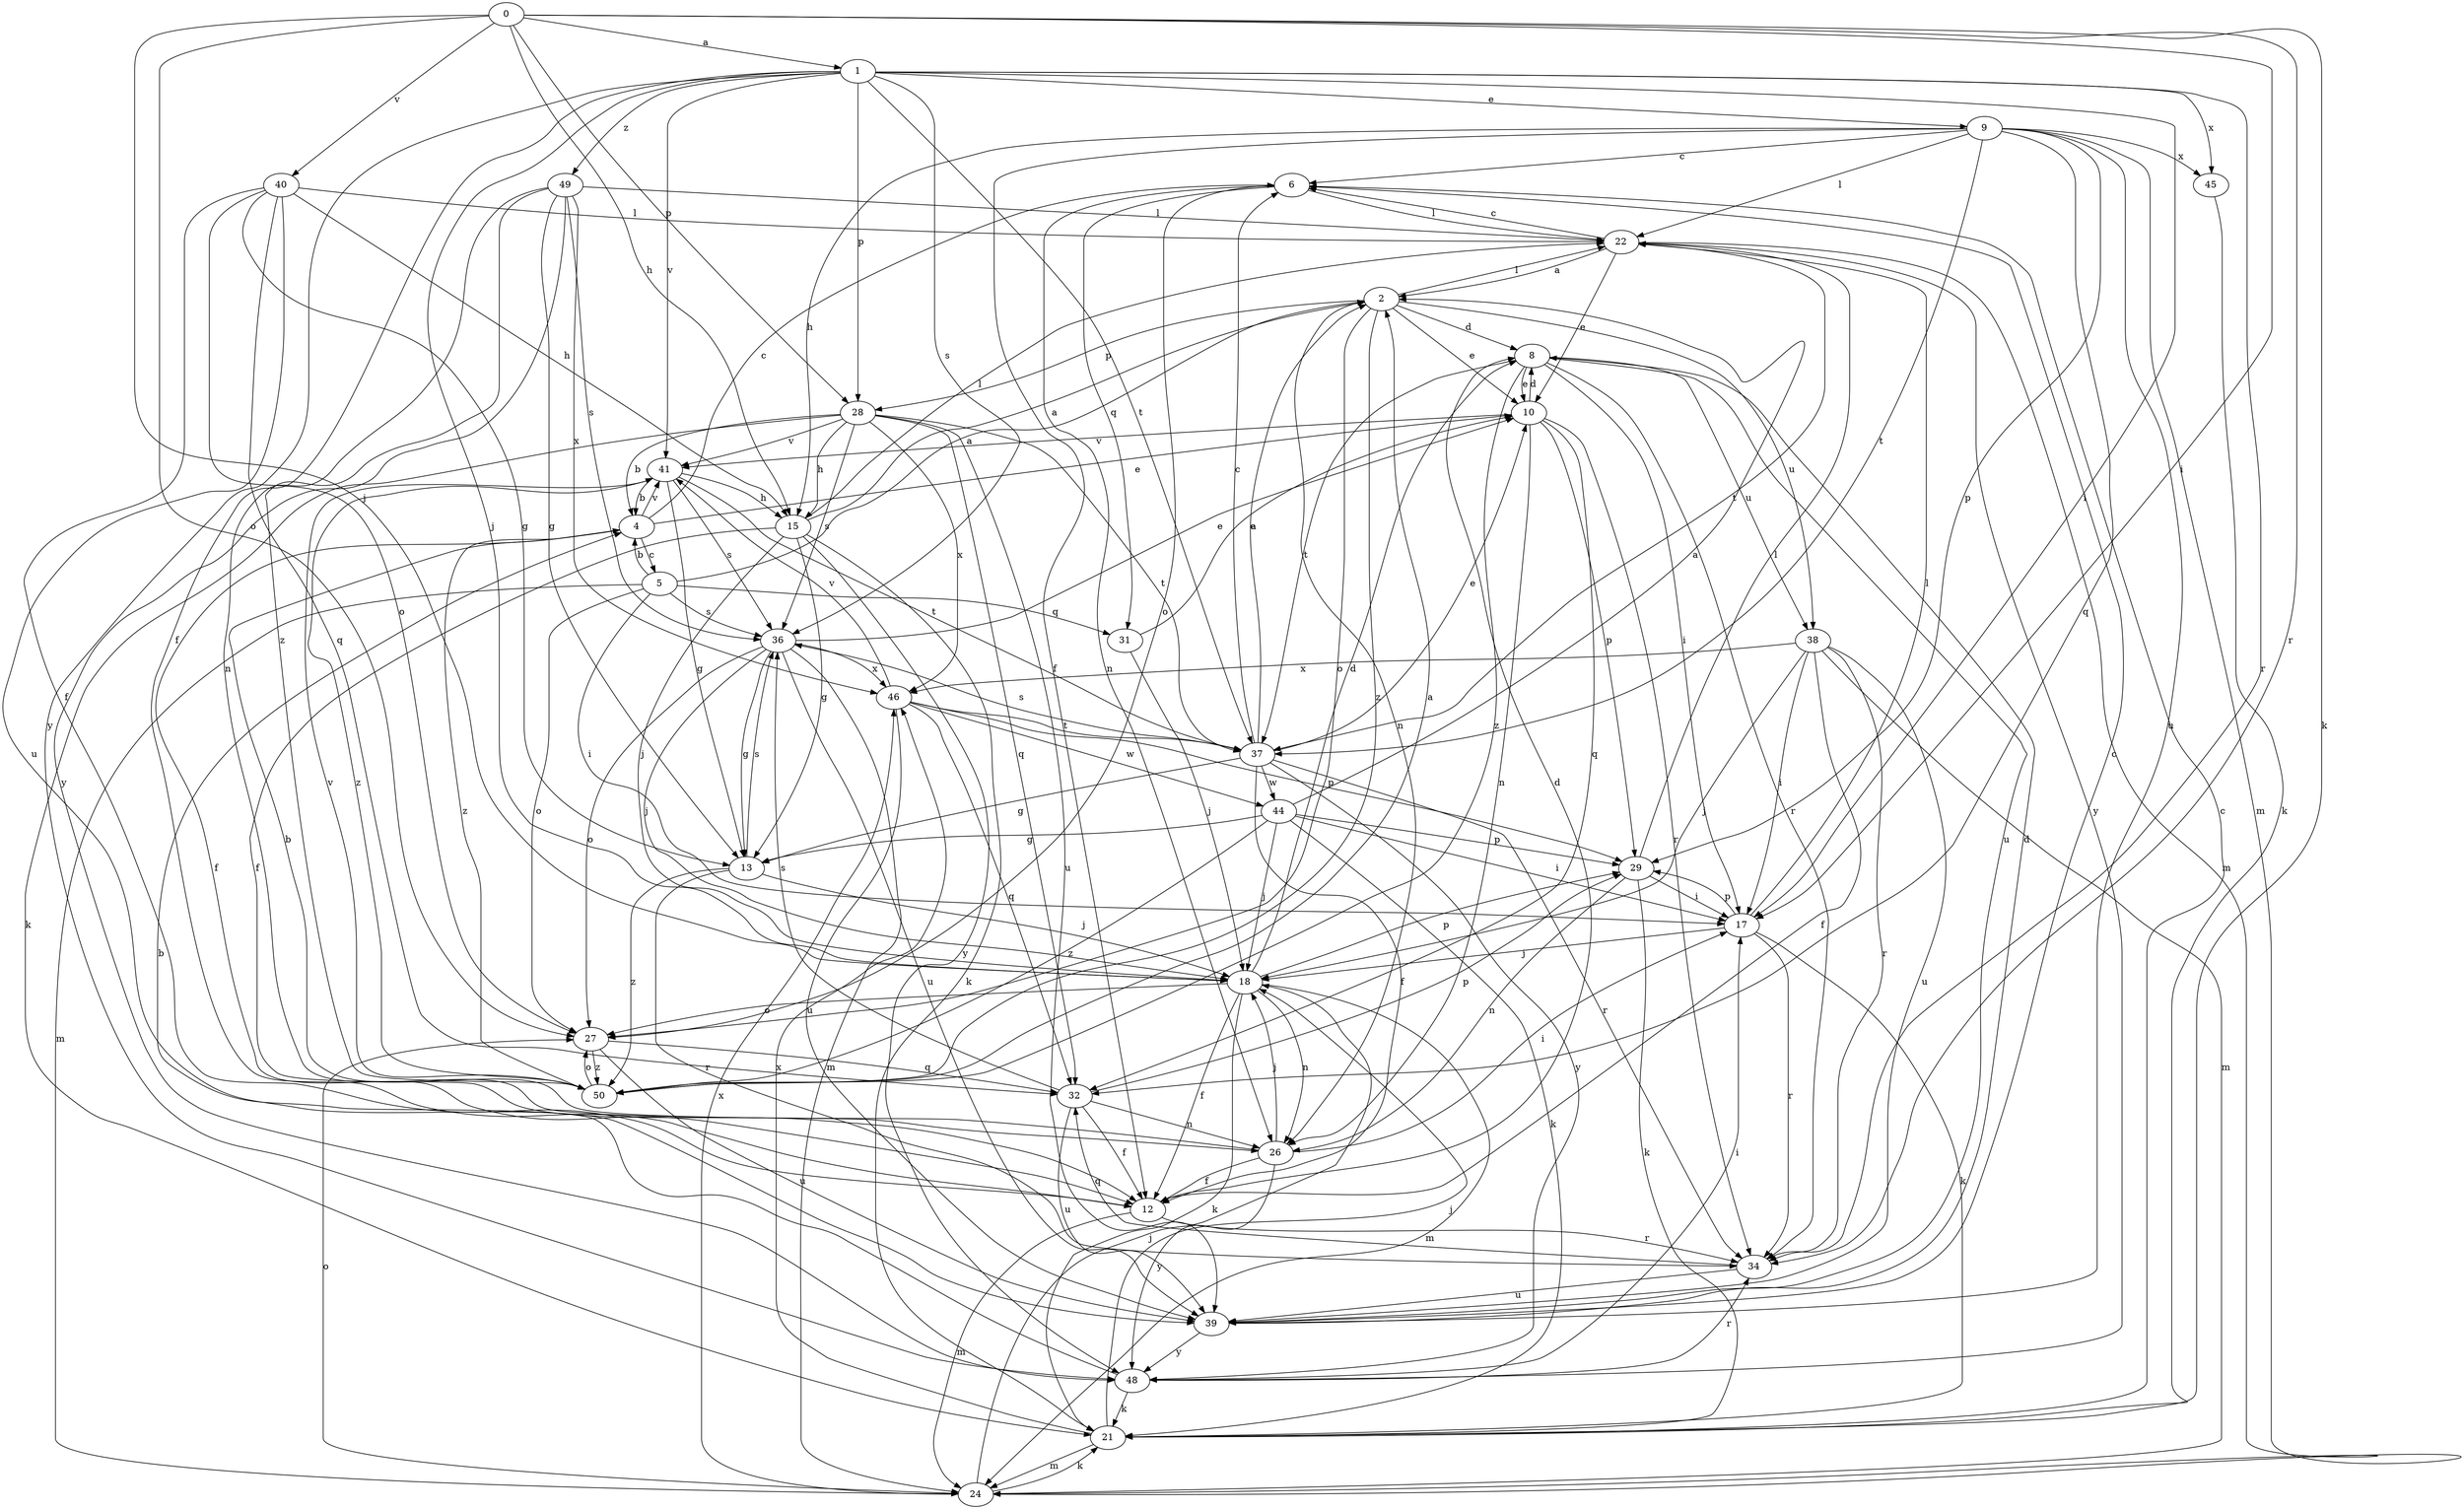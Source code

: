 strict digraph  {
0;
1;
2;
4;
5;
6;
8;
9;
10;
12;
13;
15;
17;
18;
21;
22;
24;
26;
27;
28;
29;
31;
32;
34;
36;
37;
38;
39;
40;
41;
44;
45;
46;
48;
49;
50;
0 -> 1  [label=a];
0 -> 15  [label=h];
0 -> 17  [label=i];
0 -> 18  [label=j];
0 -> 21  [label=k];
0 -> 27  [label=o];
0 -> 28  [label=p];
0 -> 34  [label=r];
0 -> 40  [label=v];
1 -> 9  [label=e];
1 -> 12  [label=f];
1 -> 17  [label=i];
1 -> 18  [label=j];
1 -> 28  [label=p];
1 -> 34  [label=r];
1 -> 36  [label=s];
1 -> 37  [label=t];
1 -> 41  [label=v];
1 -> 45  [label=x];
1 -> 48  [label=y];
1 -> 49  [label=z];
2 -> 8  [label=d];
2 -> 10  [label=e];
2 -> 22  [label=l];
2 -> 26  [label=n];
2 -> 27  [label=o];
2 -> 28  [label=p];
2 -> 38  [label=u];
2 -> 50  [label=z];
4 -> 5  [label=c];
4 -> 6  [label=c];
4 -> 10  [label=e];
4 -> 12  [label=f];
4 -> 41  [label=v];
4 -> 50  [label=z];
5 -> 2  [label=a];
5 -> 4  [label=b];
5 -> 17  [label=i];
5 -> 24  [label=m];
5 -> 27  [label=o];
5 -> 31  [label=q];
5 -> 36  [label=s];
6 -> 22  [label=l];
6 -> 26  [label=n];
6 -> 27  [label=o];
6 -> 31  [label=q];
8 -> 10  [label=e];
8 -> 17  [label=i];
8 -> 34  [label=r];
8 -> 37  [label=t];
8 -> 38  [label=u];
8 -> 39  [label=u];
8 -> 50  [label=z];
9 -> 6  [label=c];
9 -> 12  [label=f];
9 -> 15  [label=h];
9 -> 22  [label=l];
9 -> 24  [label=m];
9 -> 29  [label=p];
9 -> 32  [label=q];
9 -> 37  [label=t];
9 -> 39  [label=u];
9 -> 45  [label=x];
10 -> 8  [label=d];
10 -> 26  [label=n];
10 -> 29  [label=p];
10 -> 32  [label=q];
10 -> 34  [label=r];
10 -> 41  [label=v];
12 -> 8  [label=d];
12 -> 24  [label=m];
12 -> 34  [label=r];
13 -> 18  [label=j];
13 -> 34  [label=r];
13 -> 36  [label=s];
13 -> 50  [label=z];
15 -> 2  [label=a];
15 -> 12  [label=f];
15 -> 13  [label=g];
15 -> 18  [label=j];
15 -> 21  [label=k];
15 -> 22  [label=l];
15 -> 48  [label=y];
17 -> 18  [label=j];
17 -> 21  [label=k];
17 -> 22  [label=l];
17 -> 29  [label=p];
17 -> 34  [label=r];
18 -> 8  [label=d];
18 -> 12  [label=f];
18 -> 21  [label=k];
18 -> 24  [label=m];
18 -> 26  [label=n];
18 -> 27  [label=o];
18 -> 29  [label=p];
21 -> 6  [label=c];
21 -> 18  [label=j];
21 -> 24  [label=m];
21 -> 46  [label=x];
22 -> 2  [label=a];
22 -> 6  [label=c];
22 -> 10  [label=e];
22 -> 24  [label=m];
22 -> 37  [label=t];
22 -> 48  [label=y];
24 -> 18  [label=j];
24 -> 21  [label=k];
24 -> 27  [label=o];
24 -> 46  [label=x];
26 -> 4  [label=b];
26 -> 12  [label=f];
26 -> 17  [label=i];
26 -> 18  [label=j];
26 -> 48  [label=y];
27 -> 32  [label=q];
27 -> 39  [label=u];
27 -> 50  [label=z];
28 -> 4  [label=b];
28 -> 15  [label=h];
28 -> 21  [label=k];
28 -> 32  [label=q];
28 -> 36  [label=s];
28 -> 37  [label=t];
28 -> 39  [label=u];
28 -> 41  [label=v];
28 -> 46  [label=x];
29 -> 17  [label=i];
29 -> 21  [label=k];
29 -> 22  [label=l];
29 -> 26  [label=n];
31 -> 10  [label=e];
31 -> 18  [label=j];
32 -> 12  [label=f];
32 -> 26  [label=n];
32 -> 29  [label=p];
32 -> 36  [label=s];
32 -> 39  [label=u];
34 -> 32  [label=q];
34 -> 39  [label=u];
36 -> 10  [label=e];
36 -> 13  [label=g];
36 -> 18  [label=j];
36 -> 24  [label=m];
36 -> 27  [label=o];
36 -> 39  [label=u];
36 -> 46  [label=x];
37 -> 2  [label=a];
37 -> 6  [label=c];
37 -> 10  [label=e];
37 -> 12  [label=f];
37 -> 13  [label=g];
37 -> 34  [label=r];
37 -> 36  [label=s];
37 -> 44  [label=w];
37 -> 48  [label=y];
38 -> 12  [label=f];
38 -> 17  [label=i];
38 -> 18  [label=j];
38 -> 24  [label=m];
38 -> 34  [label=r];
38 -> 39  [label=u];
38 -> 46  [label=x];
39 -> 6  [label=c];
39 -> 8  [label=d];
39 -> 48  [label=y];
40 -> 12  [label=f];
40 -> 13  [label=g];
40 -> 15  [label=h];
40 -> 22  [label=l];
40 -> 27  [label=o];
40 -> 32  [label=q];
40 -> 39  [label=u];
41 -> 4  [label=b];
41 -> 13  [label=g];
41 -> 15  [label=h];
41 -> 36  [label=s];
41 -> 37  [label=t];
41 -> 50  [label=z];
44 -> 2  [label=a];
44 -> 13  [label=g];
44 -> 17  [label=i];
44 -> 18  [label=j];
44 -> 21  [label=k];
44 -> 29  [label=p];
44 -> 50  [label=z];
45 -> 21  [label=k];
46 -> 29  [label=p];
46 -> 32  [label=q];
46 -> 37  [label=t];
46 -> 39  [label=u];
46 -> 41  [label=v];
46 -> 44  [label=w];
48 -> 4  [label=b];
48 -> 17  [label=i];
48 -> 21  [label=k];
48 -> 34  [label=r];
49 -> 13  [label=g];
49 -> 22  [label=l];
49 -> 26  [label=n];
49 -> 36  [label=s];
49 -> 46  [label=x];
49 -> 48  [label=y];
49 -> 50  [label=z];
50 -> 2  [label=a];
50 -> 27  [label=o];
50 -> 41  [label=v];
}

